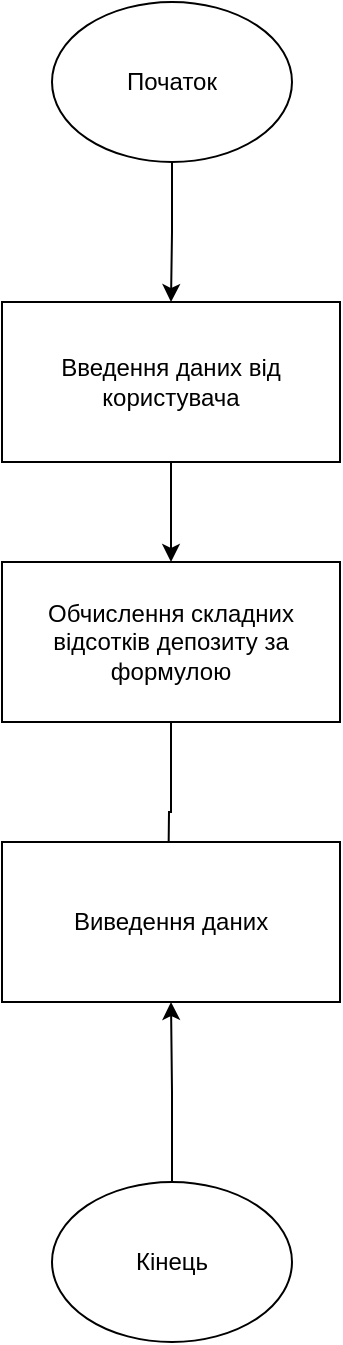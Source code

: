 <mxfile version="24.7.17">
  <diagram name="Сторінка-1" id="aEiLpgcZA9OJu_x8Jckk">
    <mxGraphModel dx="983" dy="390" grid="1" gridSize="10" guides="1" tooltips="1" connect="1" arrows="1" fold="1" page="1" pageScale="1" pageWidth="827" pageHeight="1169" math="0" shadow="0">
      <root>
        <mxCell id="0" />
        <mxCell id="1" parent="0" />
        <mxCell id="zrZ9BkI-CMczF0ap-1St-2" style="edgeStyle=orthogonalEdgeStyle;rounded=0;orthogonalLoop=1;jettySize=auto;html=1;" edge="1" parent="1" source="zrZ9BkI-CMczF0ap-1St-1" target="zrZ9BkI-CMczF0ap-1St-3">
          <mxGeometry relative="1" as="geometry">
            <mxPoint x="412" y="360" as="targetPoint" />
          </mxGeometry>
        </mxCell>
        <mxCell id="zrZ9BkI-CMczF0ap-1St-1" value="Введення даних від користувача" style="rounded=0;whiteSpace=wrap;html=1;" vertex="1" parent="1">
          <mxGeometry x="329" y="170" width="169" height="80" as="geometry" />
        </mxCell>
        <mxCell id="zrZ9BkI-CMczF0ap-1St-4" style="edgeStyle=orthogonalEdgeStyle;rounded=0;orthogonalLoop=1;jettySize=auto;html=1;" edge="1" parent="1" source="zrZ9BkI-CMczF0ap-1St-3">
          <mxGeometry relative="1" as="geometry">
            <mxPoint x="412" y="470" as="targetPoint" />
          </mxGeometry>
        </mxCell>
        <mxCell id="zrZ9BkI-CMczF0ap-1St-3" value="Обчислення складних відсотків депозиту за формулою" style="rounded=0;whiteSpace=wrap;html=1;" vertex="1" parent="1">
          <mxGeometry x="329" y="300" width="169" height="80" as="geometry" />
        </mxCell>
        <mxCell id="zrZ9BkI-CMczF0ap-1St-6" value="Виведення даних" style="rounded=0;whiteSpace=wrap;html=1;" vertex="1" parent="1">
          <mxGeometry x="329" y="440" width="169" height="80" as="geometry" />
        </mxCell>
        <mxCell id="zrZ9BkI-CMczF0ap-1St-8" style="edgeStyle=orthogonalEdgeStyle;rounded=0;orthogonalLoop=1;jettySize=auto;html=1;" edge="1" parent="1" source="zrZ9BkI-CMczF0ap-1St-7" target="zrZ9BkI-CMczF0ap-1St-1">
          <mxGeometry relative="1" as="geometry" />
        </mxCell>
        <mxCell id="zrZ9BkI-CMczF0ap-1St-7" value="Початок" style="ellipse;whiteSpace=wrap;html=1;" vertex="1" parent="1">
          <mxGeometry x="354" y="20" width="120" height="80" as="geometry" />
        </mxCell>
        <mxCell id="zrZ9BkI-CMczF0ap-1St-10" style="edgeStyle=orthogonalEdgeStyle;rounded=0;orthogonalLoop=1;jettySize=auto;html=1;entryX=0.5;entryY=1;entryDx=0;entryDy=0;" edge="1" parent="1" source="zrZ9BkI-CMczF0ap-1St-9" target="zrZ9BkI-CMczF0ap-1St-6">
          <mxGeometry relative="1" as="geometry" />
        </mxCell>
        <mxCell id="zrZ9BkI-CMczF0ap-1St-9" value="Кінець" style="ellipse;whiteSpace=wrap;html=1;" vertex="1" parent="1">
          <mxGeometry x="354" y="610" width="120" height="80" as="geometry" />
        </mxCell>
      </root>
    </mxGraphModel>
  </diagram>
</mxfile>
